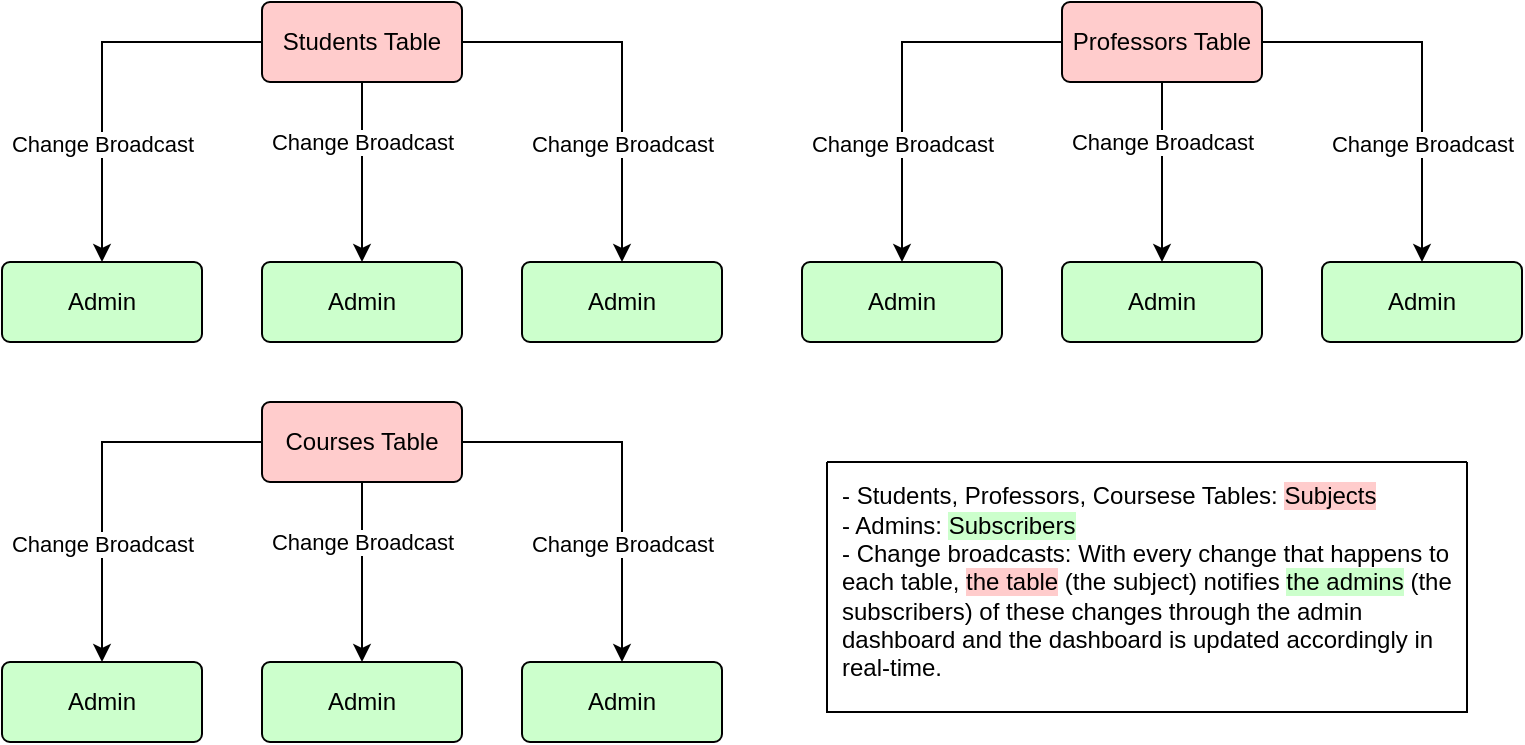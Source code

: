 <mxfile version="25.0.1">
  <diagram name="Page-1" id="no2RJiyC5m4y_wx_PDYI">
    <mxGraphModel dx="1075" dy="558" grid="1" gridSize="10" guides="1" tooltips="1" connect="1" arrows="1" fold="1" page="1" pageScale="1" pageWidth="827" pageHeight="1169" math="0" shadow="0">
      <root>
        <mxCell id="0" />
        <mxCell id="1" parent="0" />
        <mxCell id="-1kDJ-A5-8e_ATQR6Qkv-6" style="edgeStyle=orthogonalEdgeStyle;rounded=0;orthogonalLoop=1;jettySize=auto;html=1;entryX=0.5;entryY=0;entryDx=0;entryDy=0;" edge="1" parent="1" source="-1kDJ-A5-8e_ATQR6Qkv-2" target="-1kDJ-A5-8e_ATQR6Qkv-4">
          <mxGeometry relative="1" as="geometry" />
        </mxCell>
        <mxCell id="-1kDJ-A5-8e_ATQR6Qkv-12" value="Change Broadcast" style="edgeLabel;html=1;align=center;verticalAlign=middle;resizable=0;points=[];" vertex="1" connectable="0" parent="-1kDJ-A5-8e_ATQR6Qkv-6">
          <mxGeometry x="-0.504" relative="1" as="geometry">
            <mxPoint y="7" as="offset" />
          </mxGeometry>
        </mxCell>
        <mxCell id="-1kDJ-A5-8e_ATQR6Qkv-7" style="edgeStyle=orthogonalEdgeStyle;rounded=0;orthogonalLoop=1;jettySize=auto;html=1;entryX=0.5;entryY=0;entryDx=0;entryDy=0;" edge="1" parent="1" source="-1kDJ-A5-8e_ATQR6Qkv-2" target="-1kDJ-A5-8e_ATQR6Qkv-3">
          <mxGeometry relative="1" as="geometry" />
        </mxCell>
        <mxCell id="-1kDJ-A5-8e_ATQR6Qkv-9" value="Change Broadcast" style="edgeLabel;html=1;align=center;verticalAlign=middle;resizable=0;points=[];" vertex="1" connectable="0" parent="-1kDJ-A5-8e_ATQR6Qkv-7">
          <mxGeometry x="0.288" y="-1" relative="1" as="geometry">
            <mxPoint x="1" y="8" as="offset" />
          </mxGeometry>
        </mxCell>
        <mxCell id="-1kDJ-A5-8e_ATQR6Qkv-8" style="edgeStyle=orthogonalEdgeStyle;rounded=0;orthogonalLoop=1;jettySize=auto;html=1;entryX=0.5;entryY=0;entryDx=0;entryDy=0;" edge="1" parent="1" source="-1kDJ-A5-8e_ATQR6Qkv-2" target="-1kDJ-A5-8e_ATQR6Qkv-5">
          <mxGeometry relative="1" as="geometry" />
        </mxCell>
        <mxCell id="-1kDJ-A5-8e_ATQR6Qkv-13" value="Change Broadcast" style="edgeLabel;html=1;align=center;verticalAlign=middle;resizable=0;points=[];" vertex="1" connectable="0" parent="-1kDJ-A5-8e_ATQR6Qkv-8">
          <mxGeometry x="0.309" y="2" relative="1" as="geometry">
            <mxPoint x="-2" y="6" as="offset" />
          </mxGeometry>
        </mxCell>
        <mxCell id="-1kDJ-A5-8e_ATQR6Qkv-2" value="Students Table" style="rounded=1;arcSize=10;whiteSpace=wrap;html=1;align=center;fillColor=#FFCCCC;" vertex="1" parent="1">
          <mxGeometry x="180" y="160" width="100" height="40" as="geometry" />
        </mxCell>
        <mxCell id="-1kDJ-A5-8e_ATQR6Qkv-3" value="Admin" style="rounded=1;arcSize=10;whiteSpace=wrap;html=1;align=center;fillColor=#CCFFCC;" vertex="1" parent="1">
          <mxGeometry x="50" y="290" width="100" height="40" as="geometry" />
        </mxCell>
        <mxCell id="-1kDJ-A5-8e_ATQR6Qkv-4" value="Admin" style="rounded=1;arcSize=10;whiteSpace=wrap;html=1;align=center;fillColor=#CCFFCC;" vertex="1" parent="1">
          <mxGeometry x="180" y="290" width="100" height="40" as="geometry" />
        </mxCell>
        <mxCell id="-1kDJ-A5-8e_ATQR6Qkv-5" value="Admin" style="rounded=1;arcSize=10;whiteSpace=wrap;html=1;align=center;fillColor=#CCFFCC;" vertex="1" parent="1">
          <mxGeometry x="310" y="290" width="100" height="40" as="geometry" />
        </mxCell>
        <mxCell id="-1kDJ-A5-8e_ATQR6Qkv-14" style="edgeStyle=orthogonalEdgeStyle;rounded=0;orthogonalLoop=1;jettySize=auto;html=1;entryX=0.5;entryY=0;entryDx=0;entryDy=0;" edge="1" source="-1kDJ-A5-8e_ATQR6Qkv-20" target="-1kDJ-A5-8e_ATQR6Qkv-22" parent="1">
          <mxGeometry relative="1" as="geometry" />
        </mxCell>
        <mxCell id="-1kDJ-A5-8e_ATQR6Qkv-15" value="Change Broadcast" style="edgeLabel;html=1;align=center;verticalAlign=middle;resizable=0;points=[];" vertex="1" connectable="0" parent="-1kDJ-A5-8e_ATQR6Qkv-14">
          <mxGeometry x="-0.504" relative="1" as="geometry">
            <mxPoint y="7" as="offset" />
          </mxGeometry>
        </mxCell>
        <mxCell id="-1kDJ-A5-8e_ATQR6Qkv-16" style="edgeStyle=orthogonalEdgeStyle;rounded=0;orthogonalLoop=1;jettySize=auto;html=1;entryX=0.5;entryY=0;entryDx=0;entryDy=0;" edge="1" source="-1kDJ-A5-8e_ATQR6Qkv-20" target="-1kDJ-A5-8e_ATQR6Qkv-21" parent="1">
          <mxGeometry relative="1" as="geometry" />
        </mxCell>
        <mxCell id="-1kDJ-A5-8e_ATQR6Qkv-17" value="Change Broadcast" style="edgeLabel;html=1;align=center;verticalAlign=middle;resizable=0;points=[];" vertex="1" connectable="0" parent="-1kDJ-A5-8e_ATQR6Qkv-16">
          <mxGeometry x="0.288" y="-1" relative="1" as="geometry">
            <mxPoint x="1" y="8" as="offset" />
          </mxGeometry>
        </mxCell>
        <mxCell id="-1kDJ-A5-8e_ATQR6Qkv-18" style="edgeStyle=orthogonalEdgeStyle;rounded=0;orthogonalLoop=1;jettySize=auto;html=1;entryX=0.5;entryY=0;entryDx=0;entryDy=0;" edge="1" source="-1kDJ-A5-8e_ATQR6Qkv-20" target="-1kDJ-A5-8e_ATQR6Qkv-23" parent="1">
          <mxGeometry relative="1" as="geometry" />
        </mxCell>
        <mxCell id="-1kDJ-A5-8e_ATQR6Qkv-19" value="Change Broadcast" style="edgeLabel;html=1;align=center;verticalAlign=middle;resizable=0;points=[];" vertex="1" connectable="0" parent="-1kDJ-A5-8e_ATQR6Qkv-18">
          <mxGeometry x="0.309" y="2" relative="1" as="geometry">
            <mxPoint x="-2" y="6" as="offset" />
          </mxGeometry>
        </mxCell>
        <mxCell id="-1kDJ-A5-8e_ATQR6Qkv-20" value="Professors Table" style="rounded=1;arcSize=10;whiteSpace=wrap;html=1;align=center;fillColor=#FFCCCC;" vertex="1" parent="1">
          <mxGeometry x="580" y="160" width="100" height="40" as="geometry" />
        </mxCell>
        <mxCell id="-1kDJ-A5-8e_ATQR6Qkv-21" value="Admin" style="rounded=1;arcSize=10;whiteSpace=wrap;html=1;align=center;fillColor=#CCFFCC;" vertex="1" parent="1">
          <mxGeometry x="450" y="290" width="100" height="40" as="geometry" />
        </mxCell>
        <mxCell id="-1kDJ-A5-8e_ATQR6Qkv-22" value="Admin" style="rounded=1;arcSize=10;whiteSpace=wrap;html=1;align=center;fillColor=#CCFFCC;" vertex="1" parent="1">
          <mxGeometry x="580" y="290" width="100" height="40" as="geometry" />
        </mxCell>
        <mxCell id="-1kDJ-A5-8e_ATQR6Qkv-23" value="Admin" style="rounded=1;arcSize=10;whiteSpace=wrap;html=1;align=center;fillColor=#CCFFCC;" vertex="1" parent="1">
          <mxGeometry x="710" y="290" width="100" height="40" as="geometry" />
        </mxCell>
        <mxCell id="-1kDJ-A5-8e_ATQR6Qkv-24" style="edgeStyle=orthogonalEdgeStyle;rounded=0;orthogonalLoop=1;jettySize=auto;html=1;entryX=0.5;entryY=0;entryDx=0;entryDy=0;" edge="1" source="-1kDJ-A5-8e_ATQR6Qkv-30" target="-1kDJ-A5-8e_ATQR6Qkv-32" parent="1">
          <mxGeometry relative="1" as="geometry" />
        </mxCell>
        <mxCell id="-1kDJ-A5-8e_ATQR6Qkv-25" value="Change Broadcast" style="edgeLabel;html=1;align=center;verticalAlign=middle;resizable=0;points=[];" vertex="1" connectable="0" parent="-1kDJ-A5-8e_ATQR6Qkv-24">
          <mxGeometry x="-0.504" relative="1" as="geometry">
            <mxPoint y="7" as="offset" />
          </mxGeometry>
        </mxCell>
        <mxCell id="-1kDJ-A5-8e_ATQR6Qkv-26" style="edgeStyle=orthogonalEdgeStyle;rounded=0;orthogonalLoop=1;jettySize=auto;html=1;entryX=0.5;entryY=0;entryDx=0;entryDy=0;" edge="1" source="-1kDJ-A5-8e_ATQR6Qkv-30" target="-1kDJ-A5-8e_ATQR6Qkv-31" parent="1">
          <mxGeometry relative="1" as="geometry" />
        </mxCell>
        <mxCell id="-1kDJ-A5-8e_ATQR6Qkv-27" value="Change Broadcast" style="edgeLabel;html=1;align=center;verticalAlign=middle;resizable=0;points=[];" vertex="1" connectable="0" parent="-1kDJ-A5-8e_ATQR6Qkv-26">
          <mxGeometry x="0.288" y="-1" relative="1" as="geometry">
            <mxPoint x="1" y="8" as="offset" />
          </mxGeometry>
        </mxCell>
        <mxCell id="-1kDJ-A5-8e_ATQR6Qkv-28" style="edgeStyle=orthogonalEdgeStyle;rounded=0;orthogonalLoop=1;jettySize=auto;html=1;entryX=0.5;entryY=0;entryDx=0;entryDy=0;" edge="1" source="-1kDJ-A5-8e_ATQR6Qkv-30" target="-1kDJ-A5-8e_ATQR6Qkv-33" parent="1">
          <mxGeometry relative="1" as="geometry" />
        </mxCell>
        <mxCell id="-1kDJ-A5-8e_ATQR6Qkv-29" value="Change Broadcast" style="edgeLabel;html=1;align=center;verticalAlign=middle;resizable=0;points=[];" vertex="1" connectable="0" parent="-1kDJ-A5-8e_ATQR6Qkv-28">
          <mxGeometry x="0.309" y="2" relative="1" as="geometry">
            <mxPoint x="-2" y="6" as="offset" />
          </mxGeometry>
        </mxCell>
        <mxCell id="-1kDJ-A5-8e_ATQR6Qkv-30" value="Courses Table" style="rounded=1;arcSize=10;whiteSpace=wrap;html=1;align=center;fillColor=#FFCCCC;" vertex="1" parent="1">
          <mxGeometry x="180" y="360" width="100" height="40" as="geometry" />
        </mxCell>
        <mxCell id="-1kDJ-A5-8e_ATQR6Qkv-31" value="Admin" style="rounded=1;arcSize=10;whiteSpace=wrap;html=1;align=center;fillColor=#CCFFCC;" vertex="1" parent="1">
          <mxGeometry x="50" y="490" width="100" height="40" as="geometry" />
        </mxCell>
        <mxCell id="-1kDJ-A5-8e_ATQR6Qkv-32" value="Admin" style="rounded=1;arcSize=10;whiteSpace=wrap;html=1;align=center;fillColor=#CCFFCC;" vertex="1" parent="1">
          <mxGeometry x="180" y="490" width="100" height="40" as="geometry" />
        </mxCell>
        <mxCell id="-1kDJ-A5-8e_ATQR6Qkv-33" value="Admin" style="rounded=1;arcSize=10;whiteSpace=wrap;html=1;align=center;fillColor=#CCFFCC;" vertex="1" parent="1">
          <mxGeometry x="310" y="490" width="100" height="40" as="geometry" />
        </mxCell>
        <mxCell id="-1kDJ-A5-8e_ATQR6Qkv-34" value="- Students, Professors, Coursese Tables: &lt;span style=&quot;background-color: rgb(255, 204, 204);&quot;&gt;Subjects&lt;/span&gt;&lt;div&gt;- Admins: &lt;span style=&quot;background-color: rgb(204, 255, 204);&quot;&gt;Subscribers&lt;/span&gt;&lt;/div&gt;&lt;div&gt;- Change broadcasts: With every change that happens&amp;nbsp;&lt;span style=&quot;background-color: initial;&quot;&gt;to&lt;/span&gt;&lt;/div&gt;&lt;div&gt;&lt;span style=&quot;background-color: initial;&quot;&gt;each table, &lt;/span&gt;&lt;span style=&quot;background-color: rgb(255, 204, 204);&quot;&gt;the table&lt;/span&gt;&lt;span style=&quot;background-color: initial;&quot;&gt; (the subject) notifies &lt;/span&gt;&lt;span style=&quot;background-color: rgb(204, 255, 204);&quot;&gt;the&amp;nbsp;&lt;/span&gt;&lt;span style=&quot;background-color: rgb(204, 255, 204);&quot;&gt;admins&lt;/span&gt;&lt;span style=&quot;background-color: initial;&quot;&gt;&amp;nbsp;&lt;/span&gt;&lt;span style=&quot;background-color: initial;&quot;&gt;(the&lt;/span&gt;&lt;/div&gt;&lt;div&gt;&lt;span style=&quot;background-color: initial;&quot;&gt;subscribers) of these changes through the&amp;nbsp;&lt;/span&gt;&lt;span style=&quot;background-color: initial;&quot;&gt;admin&lt;/span&gt;&lt;/div&gt;&lt;div&gt;&lt;span style=&quot;background-color: initial;&quot;&gt;dashboard and the dashboard is updated&amp;nbsp;&lt;/span&gt;&lt;span style=&quot;background-color: initial;&quot;&gt;accordingly in&lt;/span&gt;&lt;/div&gt;&lt;div&gt;&lt;span style=&quot;background-color: initial;&quot;&gt;real-time.&lt;/span&gt;&lt;/div&gt;" style="text;html=1;align=left;verticalAlign=middle;resizable=0;points=[];autosize=1;strokeColor=none;fillColor=none;" vertex="1" parent="1">
          <mxGeometry x="467.5" y="395" width="330" height="110" as="geometry" />
        </mxCell>
        <mxCell id="-1kDJ-A5-8e_ATQR6Qkv-35" value="" style="swimlane;startSize=0;" vertex="1" parent="1">
          <mxGeometry x="462.5" y="390" width="320" height="125" as="geometry" />
        </mxCell>
      </root>
    </mxGraphModel>
  </diagram>
</mxfile>
